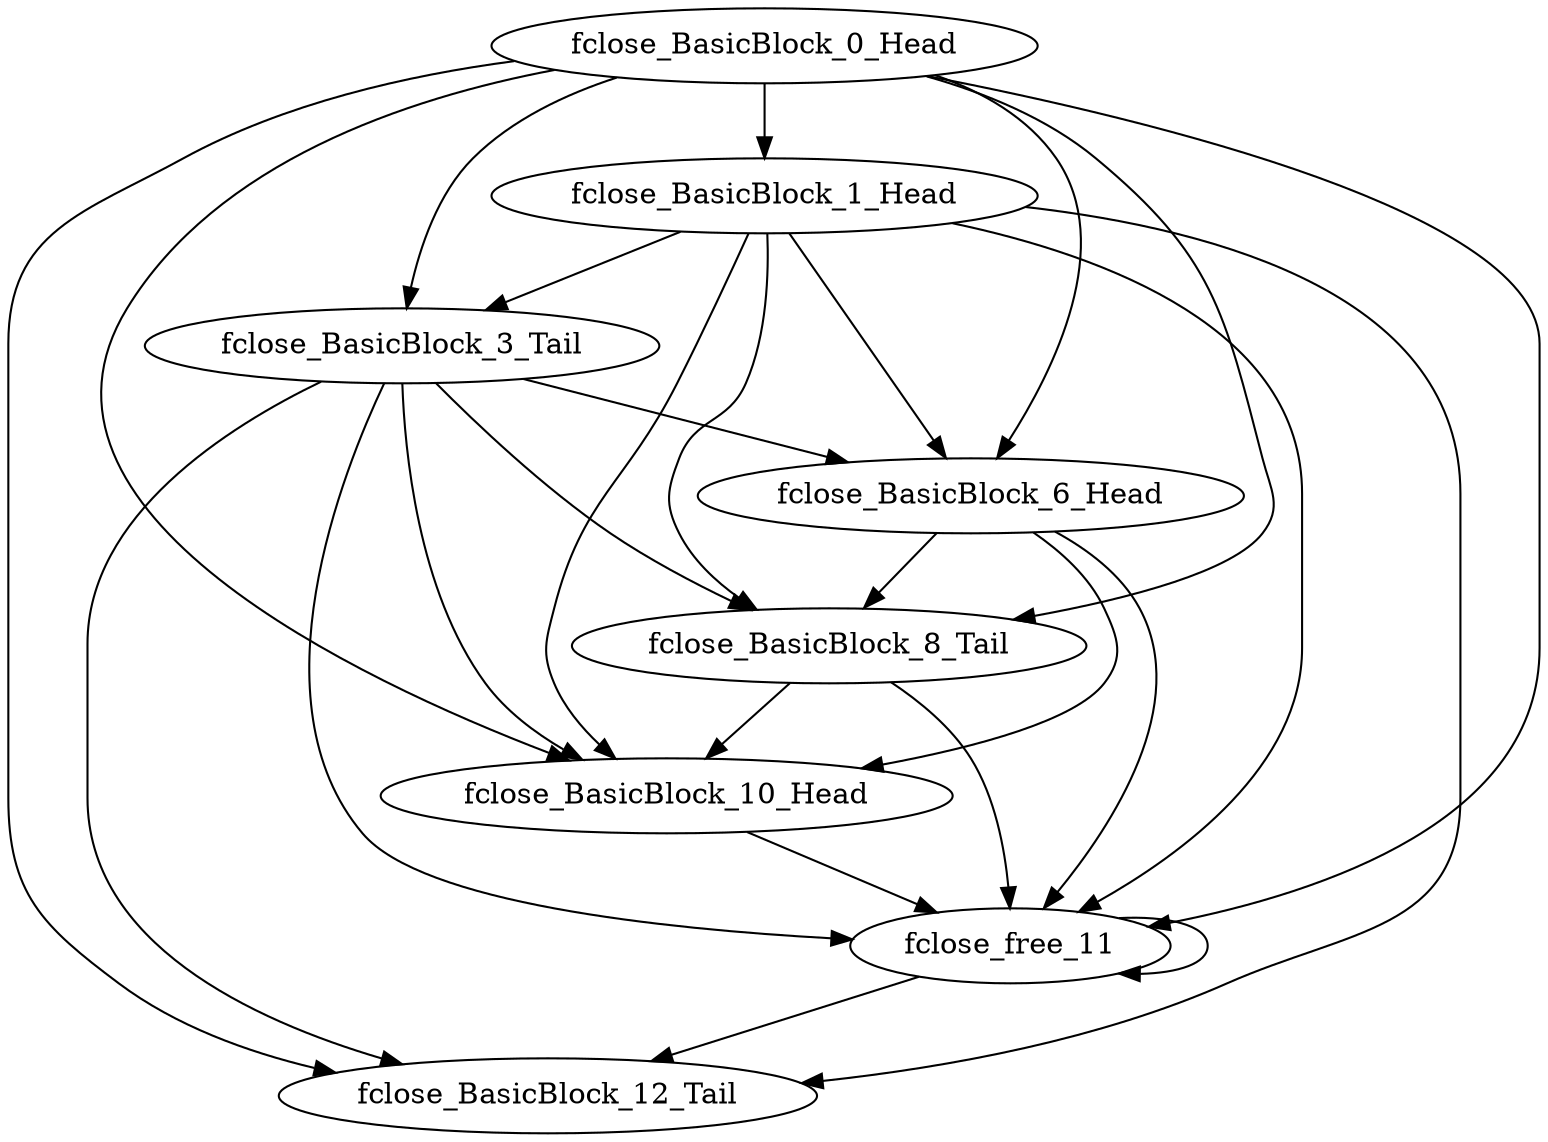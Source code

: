 digraph G {
    "fclose_BasicBlock_8_Tail" -> "fclose_BasicBlock_10_Head"
    "fclose_BasicBlock_8_Tail" -> "fclose_free_11"
    "fclose_BasicBlock_10_Head" -> "fclose_free_11"
    "fclose_BasicBlock_6_Head" -> "fclose_BasicBlock_8_Tail"
    "fclose_BasicBlock_6_Head" -> "fclose_BasicBlock_10_Head"
    "fclose_BasicBlock_6_Head" -> "fclose_free_11"
    "fclose_BasicBlock_0_Head" -> "fclose_BasicBlock_12_Tail"
    "fclose_BasicBlock_0_Head" -> "fclose_BasicBlock_8_Tail"
    "fclose_BasicBlock_0_Head" -> "fclose_BasicBlock_10_Head"
    "fclose_BasicBlock_0_Head" -> "fclose_BasicBlock_6_Head"
    "fclose_BasicBlock_0_Head" -> "fclose_free_11"
    "fclose_BasicBlock_0_Head" -> "fclose_BasicBlock_1_Head"
    "fclose_BasicBlock_0_Head" -> "fclose_BasicBlock_3_Tail"
    "fclose_free_11" -> "fclose_BasicBlock_12_Tail"
    "fclose_free_11" -> "fclose_free_11"
    "fclose_BasicBlock_1_Head" -> "fclose_BasicBlock_12_Tail"
    "fclose_BasicBlock_1_Head" -> "fclose_BasicBlock_8_Tail"
    "fclose_BasicBlock_1_Head" -> "fclose_BasicBlock_10_Head"
    "fclose_BasicBlock_1_Head" -> "fclose_BasicBlock_6_Head"
    "fclose_BasicBlock_1_Head" -> "fclose_free_11"
    "fclose_BasicBlock_1_Head" -> "fclose_BasicBlock_3_Tail"
    "fclose_BasicBlock_3_Tail" -> "fclose_BasicBlock_12_Tail"
    "fclose_BasicBlock_3_Tail" -> "fclose_BasicBlock_8_Tail"
    "fclose_BasicBlock_3_Tail" -> "fclose_BasicBlock_10_Head"
    "fclose_BasicBlock_3_Tail" -> "fclose_BasicBlock_6_Head"
    "fclose_BasicBlock_3_Tail" -> "fclose_free_11"
}
